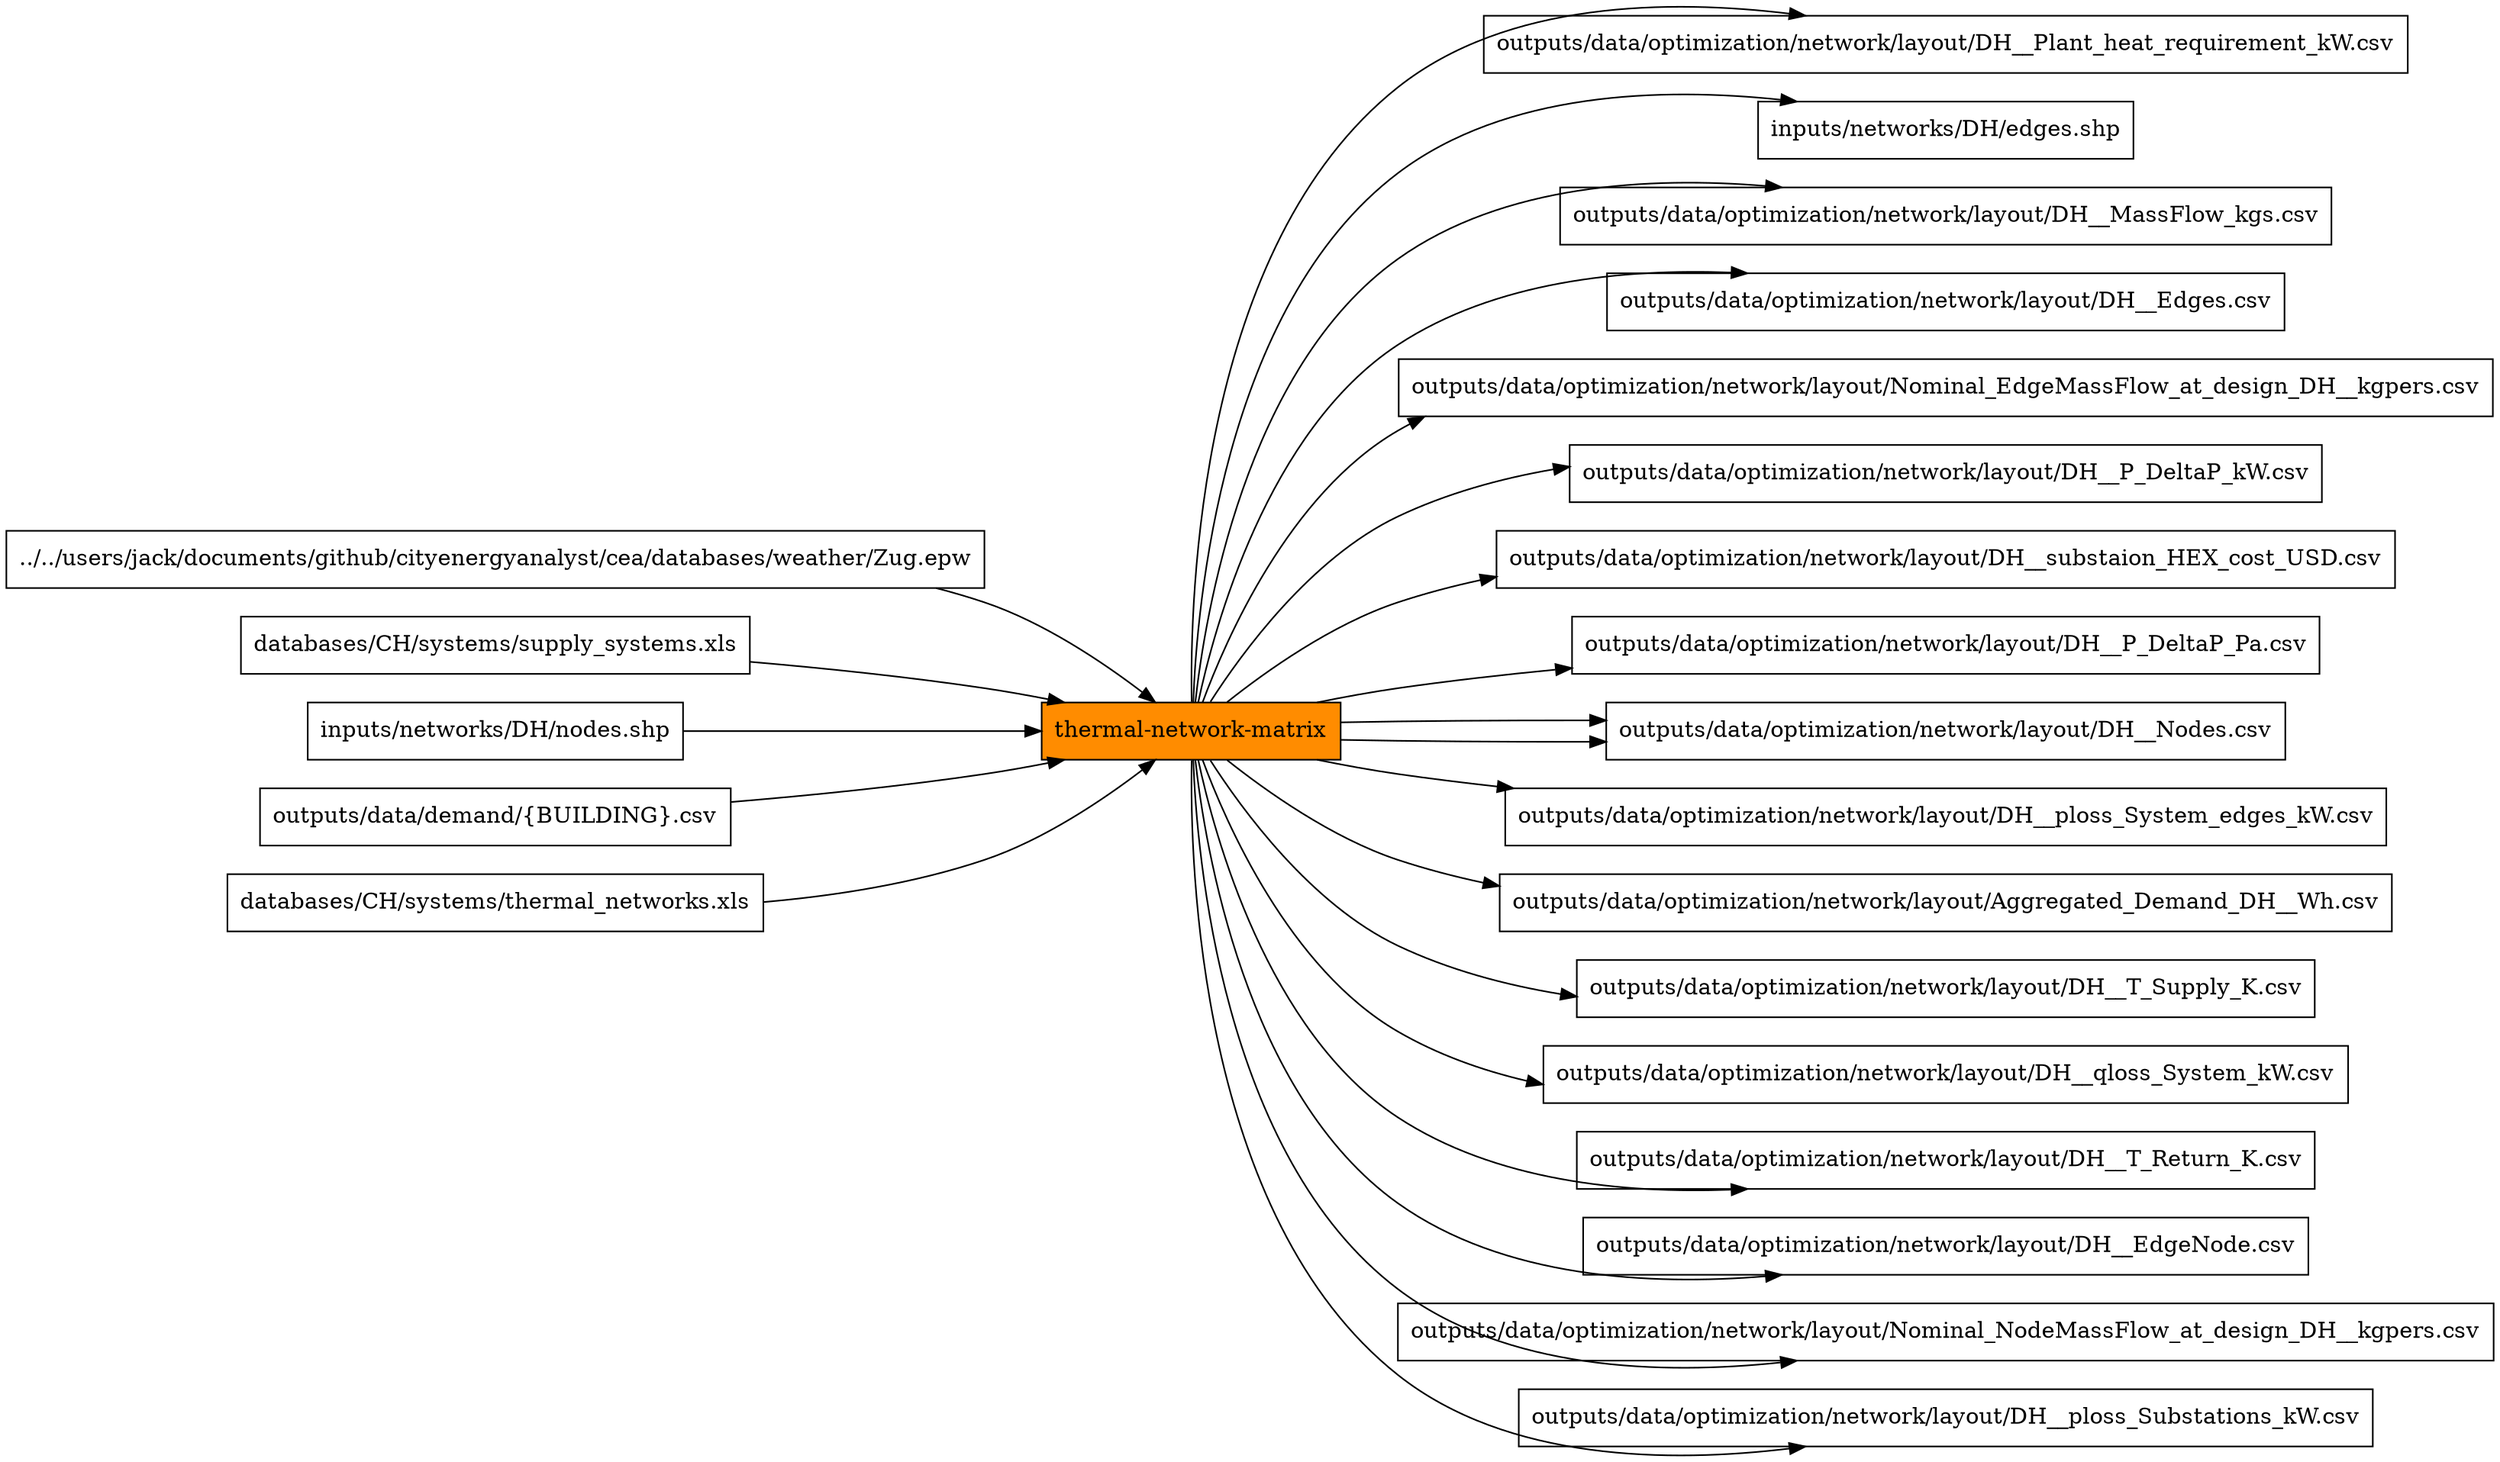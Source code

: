 digraph trace_inputlocator {
    rankdir="LR";
    node [shape=box];
    "thermal-network-matrix"[style=filled, fillcolor=darkorange];
    "thermal-network-matrix" -> "outputs/data/optimization/network/layout/DH__Plant_heat_requirement_kW.csv";
    "thermal-network-matrix" -> "inputs/networks/DH/edges.shp";
    "thermal-network-matrix" -> "outputs/data/optimization/network/layout/DH__MassFlow_kgs.csv";
    "thermal-network-matrix" -> "outputs/data/optimization/network/layout/DH__Edges.csv";
    "../../users/jack/documents/github/cityenergyanalyst/cea/databases/weather/Zug.epw" -> "thermal-network-matrix";
    "thermal-network-matrix" -> "outputs/data/optimization/network/layout/Nominal_EdgeMassFlow_at_design_DH__kgpers.csv";
    "databases/CH/systems/supply_systems.xls" -> "thermal-network-matrix";
    "thermal-network-matrix" -> "outputs/data/optimization/network/layout/DH__P_DeltaP_kW.csv";
    "thermal-network-matrix" -> "outputs/data/optimization/network/layout/DH__substaion_HEX_cost_USD.csv";
    "thermal-network-matrix" -> "outputs/data/optimization/network/layout/DH__P_DeltaP_Pa.csv";
    "thermal-network-matrix" -> "outputs/data/optimization/network/layout/DH__Nodes.csv";
    "thermal-network-matrix" -> "outputs/data/optimization/network/layout/DH__ploss_System_edges_kW.csv";
    "inputs/networks/DH/nodes.shp" -> "thermal-network-matrix";
    "thermal-network-matrix" -> "outputs/data/optimization/network/layout/Aggregated_Demand_DH__Wh.csv";
    "thermal-network-matrix" -> "outputs/data/optimization/network/layout/DH__Nodes.csv";
    "outputs/data/demand/{BUILDING}.csv" -> "thermal-network-matrix";
    "thermal-network-matrix" -> "outputs/data/optimization/network/layout/DH__T_Supply_K.csv";
    "thermal-network-matrix" -> "outputs/data/optimization/network/layout/DH__qloss_System_kW.csv";
    "thermal-network-matrix" -> "outputs/data/optimization/network/layout/DH__T_Return_K.csv";
    "thermal-network-matrix" -> "outputs/data/optimization/network/layout/DH__EdgeNode.csv";
    "thermal-network-matrix" -> "outputs/data/optimization/network/layout/Nominal_NodeMassFlow_at_design_DH__kgpers.csv";
    "thermal-network-matrix" -> "outputs/data/optimization/network/layout/DH__ploss_Substations_kW.csv";
    "databases/CH/systems/thermal_networks.xls" -> "thermal-network-matrix";
}